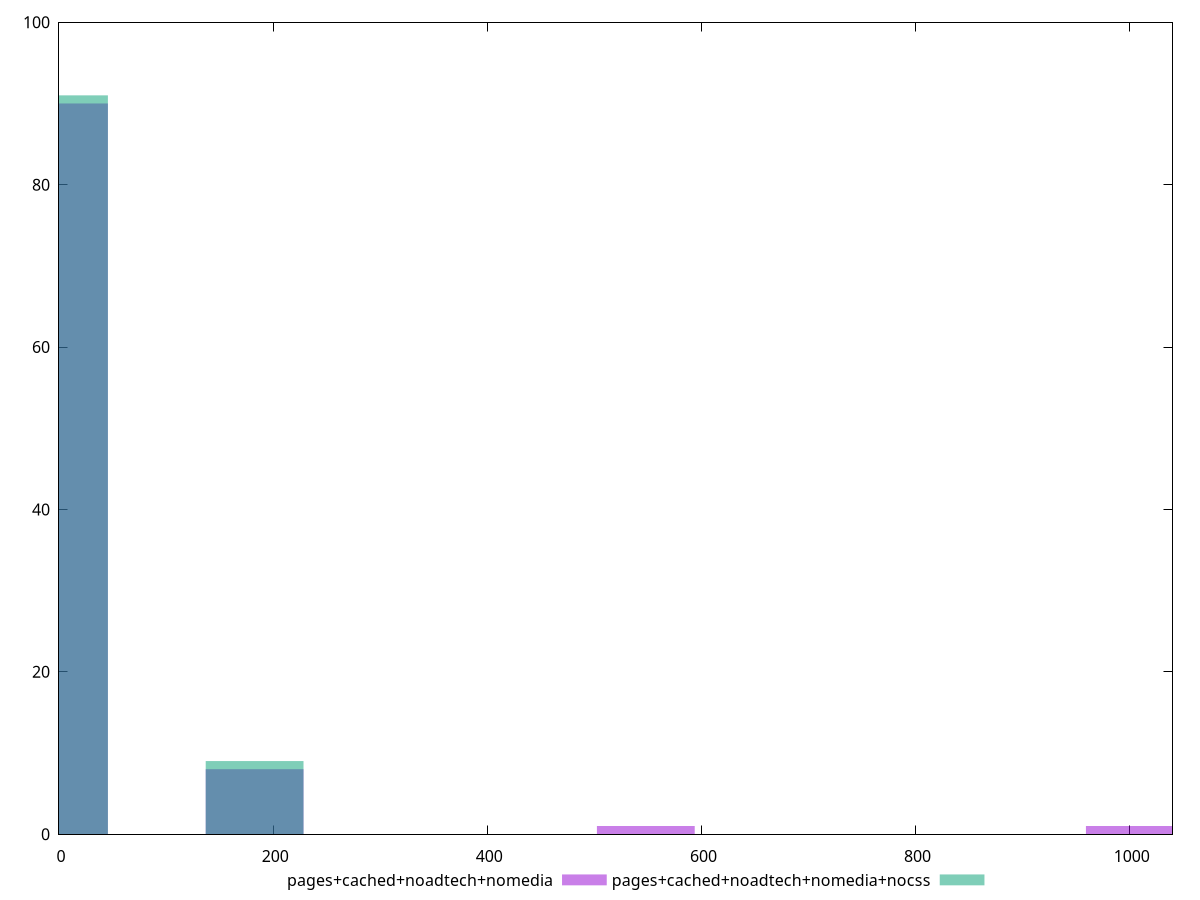 reset

$pagesCachedNoadtechNomedia <<EOF
548.0825166193331 1
1004.817947135444 1
0 90
182.69417220644436 8
EOF

$pagesCachedNoadtechNomediaNocss <<EOF
0 91
182.69417220644436 9
EOF

set key outside below
set boxwidth 91.34708610322218
set xrange [0:1040]
set yrange [0:100]
set trange [0:100]
set style fill transparent solid 0.5 noborder
set terminal svg size 640, 500 enhanced background rgb 'white'
set output "report_00017_2021-02-10T15-08-03.406Z/uses-http2/comparison/histogram/3_vs_4.svg"

plot $pagesCachedNoadtechNomedia title "pages+cached+noadtech+nomedia" with boxes, \
     $pagesCachedNoadtechNomediaNocss title "pages+cached+noadtech+nomedia+nocss" with boxes

reset
